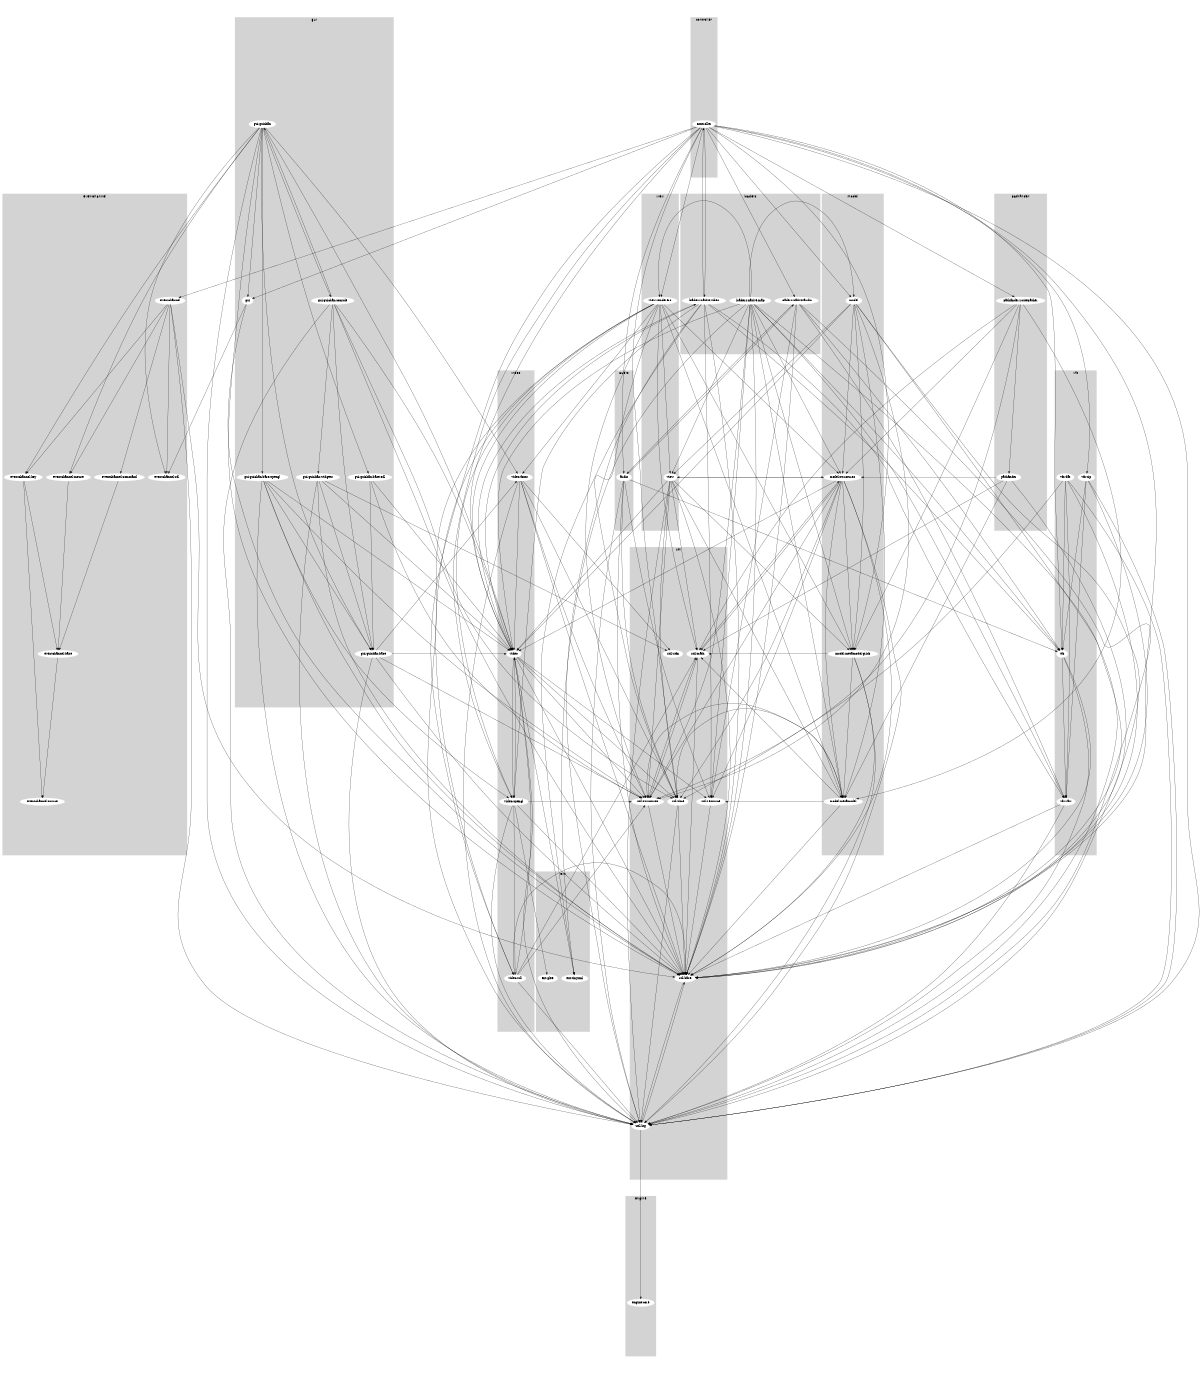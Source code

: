 digraph "source tree" {
    overlap=scale;
    size="8,10";
    ratio="fill";
    fontsize="16";
    fontname="Helvetica";
    clusterrank="local";
subgraph cluster_0 {
    style=filled;
    color=lightgrey;
    node [style=filled,color=white];
    "audio"
    label = "audio";
}
subgraph cluster_1 {
    style=filled;
    color=lightgrey;
    node [style=filled,color=white];
    "controller"
    label = "controller";
}
subgraph cluster_2 {
    style=filled;
    color=lightgrey;
    node [style=filled,color=white];
    "engine/core"
    label = "engine";
}
subgraph cluster_3 {
    style=filled;
    color=lightgrey;
    node [style=filled,color=white];
    "eventchannel"; "eventchannel/base"; "eventchannel/command"; "eventchannel/key"; "eventchannel/mouse"; "eventchannel/sdl"; "eventchannel/source"
    label = "eventchannel";
}
subgraph cluster_4 {
    style=filled;
    color=lightgrey;
    node [style=filled,color=white];
    "ext/glee"; "ext/tinyxml"
    label = "ext";
}
subgraph cluster_5 {
    style=filled;
    color=lightgrey;
    node [style=filled,color=white];
    "gui"; "gui/guichan"; "gui/guichan/base"; "gui/guichan/base/opengl"; "gui/guichan/base/sdl"; "gui/guichan/console"; "gui/guichan/widgets"
    label = "gui";
}
subgraph cluster_6 {
    style=filled;
    color=lightgrey;
    node [style=filled,color=white];
    "loaders/native/audio"; "loaders/native/map"; "loaders/native/video"
    label = "loaders";
}
subgraph cluster_7 {
    style=filled;
    color=lightgrey;
    node [style=filled,color=white];
    "model"; "model/metamodel"; "model/metamodel/grids"; "model/structures"
    label = "model";
}
subgraph cluster_8 {
    style=filled;
    color=lightgrey;
    node [style=filled,color=white];
    "pathfinder"; "pathfinder/routepather"
    label = "pathfinder";
}
subgraph cluster_9 {
    style=filled;
    color=lightgrey;
    node [style=filled,color=white];
    "util/base"; "util/log"; "util/math"; "util/resource"; "util/structures"; "util/time"; "util/utf8"
    label = "util";
}
subgraph cluster_10 {
    style=filled;
    color=lightgrey;
    node [style=filled,color=white];
    "vfs"; "vfs/dat"; "vfs/raw"; "vfs/zip"
    label = "vfs";
}
subgraph cluster_11 {
    style=filled;
    color=lightgrey;
    node [style=filled,color=white];
    "video"; "video/fonts"; "video/opengl"; "video/sdl"
    label = "video";
}
subgraph cluster_12 {
    style=filled;
    color=lightgrey;
    node [style=filled,color=white];
    "view"; "view/renderers"
    label = "view";
}
    "audio" -> "loaders/native/audio"
    "audio" -> "util/base"
    "audio" -> "util/log"
    "audio" -> "util/resource"
    "audio" -> "util/time"
    "audio" -> "vfs"
    "controller" -> "audio"
    "controller" -> "eventchannel"
    "controller" -> "gui"
    "controller" -> "loaders/native/audio"
    "controller" -> "loaders/native/video"
    "controller" -> "model"
    "controller" -> "model/metamodel/grids"
    "controller" -> "pathfinder/routepather"
    "controller" -> "util/base"
    "controller" -> "util/log"
    "controller" -> "util/time"
    "controller" -> "vfs"
    "controller" -> "vfs/zip"
    "controller" -> "video"
    "controller" -> "video/opengl"
    "controller" -> "video/sdl"
    "controller" -> "view/renderers"
    "eventchannel" -> "eventchannel/command"
    "eventchannel" -> "eventchannel/key"
    "eventchannel" -> "eventchannel/mouse"
    "eventchannel" -> "eventchannel/sdl"
    "eventchannel" -> "util/base"
    "eventchannel" -> "util/log"
    "eventchannel/base" -> "eventchannel/source"
    "eventchannel/command" -> "eventchannel/base"
    "eventchannel/key" -> "eventchannel/base"
    "eventchannel/key" -> "eventchannel/source"
    "eventchannel/mouse" -> "eventchannel/base"
    "gui" -> "eventchannel/sdl"
    "gui" -> "util/base"
    "gui/guichan" -> "eventchannel/key"
    "gui/guichan" -> "eventchannel/mouse"
    "gui/guichan" -> "eventchannel/sdl"
    "gui/guichan" -> "gui"
    "gui/guichan" -> "gui/guichan/base"
    "gui/guichan" -> "gui/guichan/base/opengl"
    "gui/guichan" -> "gui/guichan/base/sdl"
    "gui/guichan" -> "gui/guichan/console"
    "gui/guichan" -> "util/base"
    "gui/guichan" -> "util/log"
    "gui/guichan" -> "video"
    "gui/guichan" -> "video/fonts"
    "gui/guichan/base" -> "util/base"
    "gui/guichan/base" -> "util/log"
    "gui/guichan/base" -> "util/structures"
    "gui/guichan/base" -> "video"
    "gui/guichan/base" -> "video/fonts"
    "gui/guichan/base/opengl" -> "gui/guichan/base"
    "gui/guichan/base/opengl" -> "util/base"
    "gui/guichan/base/opengl" -> "util/log"
    "gui/guichan/base/opengl" -> "util/structures"
    "gui/guichan/base/opengl" -> "video"
    "gui/guichan/base/opengl" -> "video/opengl"
    "gui/guichan/base/sdl" -> "gui/guichan/base"
    "gui/guichan/base/sdl" -> "util/structures"
    "gui/guichan/base/sdl" -> "video"
    "gui/guichan/console" -> "gui/guichan"
    "gui/guichan/console" -> "gui/guichan/base"
    "gui/guichan/console" -> "gui/guichan/widgets"
    "gui/guichan/console" -> "util/base"
    "gui/guichan/console" -> "util/log"
    "gui/guichan/console" -> "util/time"
    "gui/guichan/console" -> "video"
    "gui/guichan/widgets" -> "gui/guichan/base"
    "gui/guichan/widgets" -> "util/base"
    "gui/guichan/widgets" -> "util/log"
    "gui/guichan/widgets" -> "util/utf8"
    "gui/guichan/widgets" -> "video"
    "loaders/native/audio" -> "audio"
    "loaders/native/audio" -> "util/base"
    "loaders/native/audio" -> "util/log"
    "loaders/native/audio" -> "util/resource"
    "loaders/native/audio" -> "vfs"
    "loaders/native/audio" -> "vfs/raw"
    "loaders/native/map" -> "ext/tinyxml"
    "loaders/native/map" -> "model"
    "loaders/native/map" -> "model/metamodel"
    "loaders/native/map" -> "model/metamodel/grids"
    "loaders/native/map" -> "model/structures"
    "loaders/native/map" -> "util/base"
    "loaders/native/map" -> "util/log"
    "loaders/native/map" -> "util/resource"
    "loaders/native/map" -> "util/structures"
    "loaders/native/map" -> "vfs"
    "loaders/native/map" -> "vfs/raw"
    "loaders/native/map" -> "video"
    "loaders/native/map" -> "view"
    "loaders/native/map" -> "view/renderers"
    "loaders/native/video" -> "controller"
    "loaders/native/video" -> "ext/tinyxml"
    "loaders/native/video" -> "util/base"
    "loaders/native/video" -> "util/log"
    "loaders/native/video" -> "util/resource"
    "loaders/native/video" -> "vfs"
    "loaders/native/video" -> "vfs/raw"
    "loaders/native/video" -> "video"
    "loaders/native/video" -> "video/opengl"
    "model" -> "model/metamodel"
    "model" -> "model/metamodel/grids"
    "model" -> "model/structures"
    "model" -> "util/base"
    "model" -> "util/log"
    "model" -> "util/structures"
    "model" -> "video"
    "model" -> "view"
    "model/metamodel" -> "util/base"
    "model/metamodel" -> "util/math"
    "model/metamodel" -> "util/resource"
    "model/metamodel" -> "util/structures"
    "model/metamodel" -> "util/time"
    "model/metamodel/grids" -> "model/metamodel"
    "model/metamodel/grids" -> "util/base"
    "model/metamodel/grids" -> "util/log"
    "model/metamodel/grids" -> "util/math"
    "model/structures" -> "model/metamodel"
    "model/structures" -> "model/metamodel/grids"
    "model/structures" -> "util/base"
    "model/structures" -> "util/log"
    "model/structures" -> "util/math"
    "model/structures" -> "util/resource"
    "model/structures" -> "util/structures"
    "model/structures" -> "util/time"
    "model/structures" -> "video"
    "model/structures" -> "view"
    "pathfinder" -> "model/metamodel"
    "pathfinder" -> "model/structures"
    "pathfinder" -> "util/base"
    "pathfinder" -> "util/math"
    "pathfinder/routepather" -> "model/metamodel"
    "pathfinder/routepather" -> "model/metamodel/grids"
    "pathfinder/routepather" -> "model/structures"
    "pathfinder/routepather" -> "pathfinder"
    "pathfinder/routepather" -> "util/math"
    "pathfinder/routepather" -> "util/structures"
    "util/base" -> "util/log"
    "util/log" -> "engine/core"
    "util/log" -> "util/base"
    "util/math" -> "model/structures"
    "util/math" -> "util/base"
    "util/math" -> "util/structures"
    "util/resource" -> "util/base"
    "util/structures" -> "util/base"
    "util/structures" -> "util/math"
    "util/time" -> "util/base"
    "util/time" -> "util/log"
    "vfs" -> "util/base"
    "vfs" -> "util/log"
    "vfs" -> "vfs/raw"
    "vfs/dat" -> "util/base"
    "vfs/dat" -> "util/log"
    "vfs/dat" -> "util/time"
    "vfs/dat" -> "vfs"
    "vfs/dat" -> "vfs/raw"
    "vfs/raw" -> "util/base"
    "vfs/raw" -> "util/log"
    "vfs/zip" -> "util/base"
    "vfs/zip" -> "util/log"
    "vfs/zip" -> "vfs"
    "vfs/zip" -> "vfs/raw"
    "video" -> "ext/tinyxml"
    "video" -> "loaders/native/video"
    "video" -> "util/base"
    "video" -> "util/log"
    "video" -> "util/resource"
    "video" -> "util/structures"
    "video" -> "util/time"
    "video" -> "video/opengl"
    "video/fonts" -> "util/base"
    "video/fonts" -> "util/log"
    "video/fonts" -> "util/structures"
    "video/fonts" -> "util/time"
    "video/fonts" -> "util/utf8"
    "video/fonts" -> "video"
    "video/opengl" -> "ext/glee"
    "video/opengl" -> "util/base"
    "video/opengl" -> "util/log"
    "video/opengl" -> "util/structures"
    "video/opengl" -> "video"
    "video/opengl" -> "video/sdl"
    "video/sdl" -> "util/base"
    "video/sdl" -> "util/log"
    "video/sdl" -> "util/math"
    "video/sdl" -> "util/structures"
    "video/sdl" -> "video"
    "view" -> "model/metamodel"
    "view" -> "model/metamodel/grids"
    "view" -> "model/structures"
    "view" -> "util/base"
    "view" -> "util/log"
    "view" -> "util/math"
    "view" -> "util/structures"
    "view" -> "util/time"
    "view" -> "video"
    "view/renderers" -> "model/metamodel"
    "view/renderers" -> "model/metamodel/grids"
    "view/renderers" -> "model/structures"
    "view/renderers" -> "util/log"
    "view/renderers" -> "util/math"
    "view/renderers" -> "util/structures"
    "view/renderers" -> "util/time"
    "view/renderers" -> "video"
    "view/renderers" -> "video/fonts"
    "view/renderers" -> "video/opengl"
    "view/renderers" -> "video/sdl"
    "view/renderers" -> "view"
}